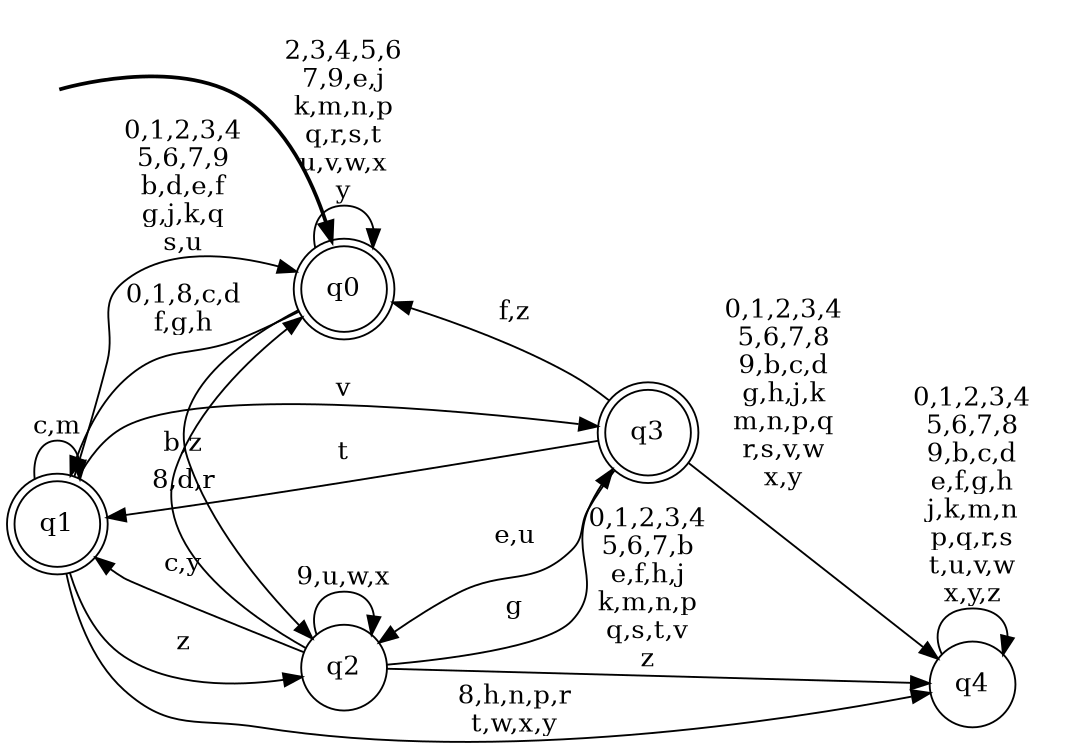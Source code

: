 digraph BlueStar {
__start0 [style = invis, shape = none, label = "", width = 0, height = 0];

rankdir=LR;
size="8,5";

s0 [style="rounded,filled", color="black", fillcolor="white" shape="doublecircle", label="q0"];
s1 [style="rounded,filled", color="black", fillcolor="white" shape="doublecircle", label="q1"];
s2 [style="filled", color="black", fillcolor="white" shape="circle", label="q2"];
s3 [style="rounded,filled", color="black", fillcolor="white" shape="doublecircle", label="q3"];
s4 [style="filled", color="black", fillcolor="white" shape="circle", label="q4"];
subgraph cluster_main { 
	graph [pad=".75", ranksep="0.15", nodesep="0.15"];
	 style=invis; 
	__start0 -> s0 [penwidth=2];
}
s0 -> s0 [label="2,3,4,5,6\n7,9,e,j\nk,m,n,p\nq,r,s,t\nu,v,w,x\ny"];
s0 -> s1 [label="0,1,8,c,d\nf,g,h"];
s0 -> s2 [label="b,z"];
s1 -> s0 [label="0,1,2,3,4\n5,6,7,9\nb,d,e,f\ng,j,k,q\ns,u"];
s1 -> s1 [label="c,m"];
s1 -> s2 [label="z"];
s1 -> s3 [label="v"];
s1 -> s4 [label="8,h,n,p,r\nt,w,x,y"];
s2 -> s0 [label="8,d,r"];
s2 -> s1 [label="c,y"];
s2 -> s2 [label="9,u,w,x"];
s2 -> s3 [label="g"];
s2 -> s4 [label="0,1,2,3,4\n5,6,7,b\ne,f,h,j\nk,m,n,p\nq,s,t,v\nz"];
s3 -> s0 [label="f,z"];
s3 -> s1 [label="t"];
s3 -> s2 [label="e,u"];
s3 -> s4 [label="0,1,2,3,4\n5,6,7,8\n9,b,c,d\ng,h,j,k\nm,n,p,q\nr,s,v,w\nx,y"];
s4 -> s4 [label="0,1,2,3,4\n5,6,7,8\n9,b,c,d\ne,f,g,h\nj,k,m,n\np,q,r,s\nt,u,v,w\nx,y,z"];

}